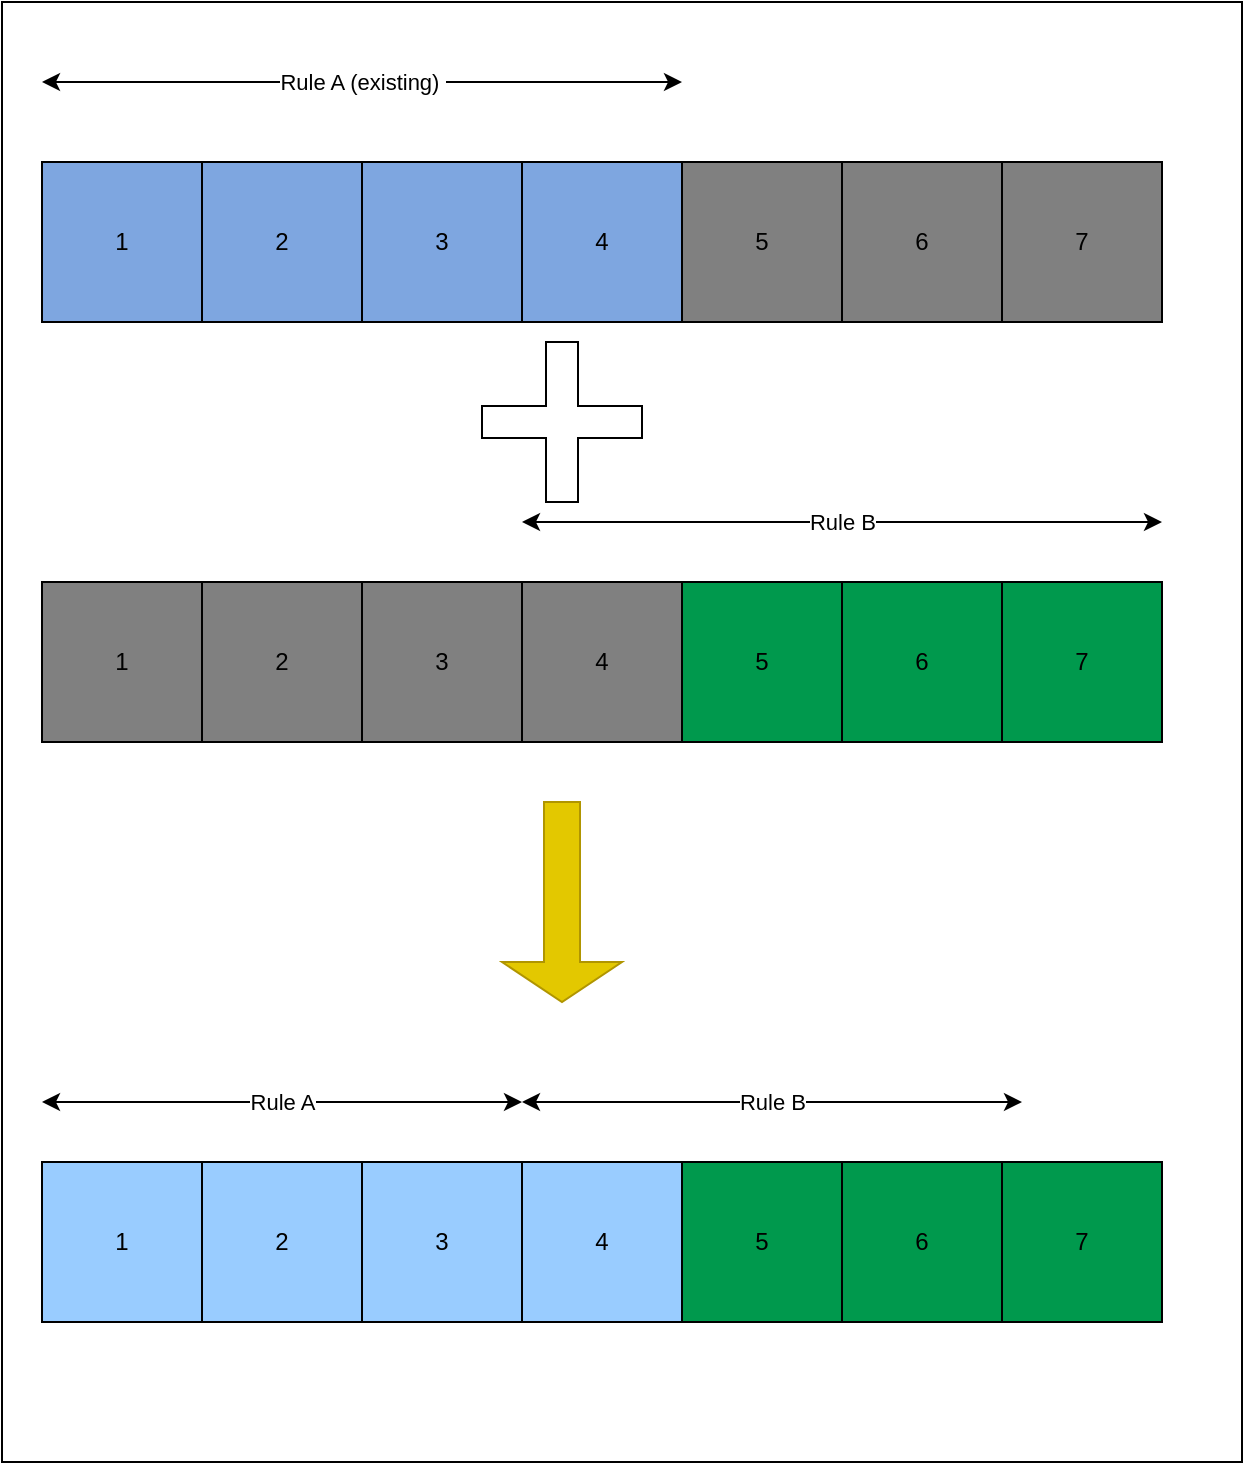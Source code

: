 <mxfile>
    <diagram id="80kIOfM75p1jbL4tFPwc" name="Page-1">
        <mxGraphModel dx="568" dy="537" grid="1" gridSize="10" guides="1" tooltips="1" connect="1" arrows="1" fold="1" page="1" pageScale="1" pageWidth="850" pageHeight="1100" math="0" shadow="0">
            <root>
                <mxCell id="0"/>
                <mxCell id="1" parent="0"/>
                <mxCell id="2" value="" style="rounded=0;whiteSpace=wrap;html=1;" vertex="1" parent="1">
                    <mxGeometry x="20" y="50" width="620" height="730" as="geometry"/>
                </mxCell>
                <mxCell id="3" value="Rule A (existing)&amp;nbsp;" style="endArrow=classic;startArrow=classic;html=1;rounded=0;" edge="1" parent="1">
                    <mxGeometry width="50" height="50" relative="1" as="geometry">
                        <mxPoint x="40" y="90" as="sourcePoint"/>
                        <mxPoint x="360" y="90" as="targetPoint"/>
                    </mxGeometry>
                </mxCell>
                <mxCell id="4" value="1" style="whiteSpace=wrap;html=1;aspect=fixed;fillColor=#7EA6E0;" vertex="1" parent="1">
                    <mxGeometry x="40" y="130" width="80" height="80" as="geometry"/>
                </mxCell>
                <mxCell id="5" value="2" style="whiteSpace=wrap;html=1;aspect=fixed;fillColor=#7EA6E0;" vertex="1" parent="1">
                    <mxGeometry x="120" y="130" width="80" height="80" as="geometry"/>
                </mxCell>
                <mxCell id="6" value="3" style="whiteSpace=wrap;html=1;aspect=fixed;fillColor=#7EA6E0;" vertex="1" parent="1">
                    <mxGeometry x="200" y="130" width="80" height="80" as="geometry"/>
                </mxCell>
                <mxCell id="7" value="4" style="whiteSpace=wrap;html=1;aspect=fixed;fillColor=#7EA6E0;" vertex="1" parent="1">
                    <mxGeometry x="280" y="130" width="80" height="80" as="geometry"/>
                </mxCell>
                <mxCell id="8" value="5" style="whiteSpace=wrap;html=1;aspect=fixed;fillColor=#808080;" vertex="1" parent="1">
                    <mxGeometry x="360" y="130" width="80" height="80" as="geometry"/>
                </mxCell>
                <mxCell id="9" value="6" style="whiteSpace=wrap;html=1;aspect=fixed;fillColor=#808080;" vertex="1" parent="1">
                    <mxGeometry x="440" y="130" width="80" height="80" as="geometry"/>
                </mxCell>
                <mxCell id="10" value="7" style="whiteSpace=wrap;html=1;aspect=fixed;fillColor=#808080;" vertex="1" parent="1">
                    <mxGeometry x="520" y="130" width="80" height="80" as="geometry"/>
                </mxCell>
                <mxCell id="11" value="Rule B" style="endArrow=classic;startArrow=classic;html=1;rounded=0;" edge="1" parent="1">
                    <mxGeometry width="50" height="50" relative="1" as="geometry">
                        <mxPoint x="280" y="310" as="sourcePoint"/>
                        <mxPoint x="600" y="310" as="targetPoint"/>
                    </mxGeometry>
                </mxCell>
                <mxCell id="12" value="1" style="whiteSpace=wrap;html=1;aspect=fixed;fillColor=#808080;" vertex="1" parent="1">
                    <mxGeometry x="40" y="340" width="80" height="80" as="geometry"/>
                </mxCell>
                <mxCell id="13" value="2" style="whiteSpace=wrap;html=1;aspect=fixed;fillColor=#808080;" vertex="1" parent="1">
                    <mxGeometry x="120" y="340" width="80" height="80" as="geometry"/>
                </mxCell>
                <mxCell id="14" value="3" style="whiteSpace=wrap;html=1;aspect=fixed;fillColor=#808080;" vertex="1" parent="1">
                    <mxGeometry x="200" y="340" width="80" height="80" as="geometry"/>
                </mxCell>
                <mxCell id="15" value="4" style="whiteSpace=wrap;html=1;aspect=fixed;fillColor=#808080;" vertex="1" parent="1">
                    <mxGeometry x="280" y="340" width="80" height="80" as="geometry"/>
                </mxCell>
                <mxCell id="16" value="5" style="whiteSpace=wrap;html=1;aspect=fixed;fillColor=#00994D;" vertex="1" parent="1">
                    <mxGeometry x="360" y="340" width="80" height="80" as="geometry"/>
                </mxCell>
                <mxCell id="17" value="6" style="whiteSpace=wrap;html=1;aspect=fixed;fillColor=#00994D;" vertex="1" parent="1">
                    <mxGeometry x="440" y="340" width="80" height="80" as="geometry"/>
                </mxCell>
                <mxCell id="18" value="7" style="whiteSpace=wrap;html=1;aspect=fixed;fillColor=#00994D;" vertex="1" parent="1">
                    <mxGeometry x="520" y="340" width="80" height="80" as="geometry"/>
                </mxCell>
                <mxCell id="19" value="" style="shape=cross;whiteSpace=wrap;html=1;" vertex="1" parent="1">
                    <mxGeometry x="260" y="220" width="80" height="80" as="geometry"/>
                </mxCell>
                <mxCell id="20" value="" style="shape=singleArrow;direction=south;whiteSpace=wrap;html=1;strokeColor=#B09500;fillColor=#e3c800;fontColor=#000000;" vertex="1" parent="1">
                    <mxGeometry x="270" y="450" width="60" height="100" as="geometry"/>
                </mxCell>
                <mxCell id="21" value="1" style="whiteSpace=wrap;html=1;aspect=fixed;fillColor=#99CCFF;" vertex="1" parent="1">
                    <mxGeometry x="40" y="630" width="80" height="80" as="geometry"/>
                </mxCell>
                <mxCell id="22" value="2" style="whiteSpace=wrap;html=1;aspect=fixed;fillColor=#99CCFF;" vertex="1" parent="1">
                    <mxGeometry x="120" y="630" width="80" height="80" as="geometry"/>
                </mxCell>
                <mxCell id="23" value="3" style="whiteSpace=wrap;html=1;aspect=fixed;fillColor=#99CCFF;" vertex="1" parent="1">
                    <mxGeometry x="200" y="630" width="80" height="80" as="geometry"/>
                </mxCell>
                <mxCell id="24" value="4" style="whiteSpace=wrap;html=1;aspect=fixed;fillColor=#99CCFF;" vertex="1" parent="1">
                    <mxGeometry x="280" y="630" width="80" height="80" as="geometry"/>
                </mxCell>
                <mxCell id="25" value="5" style="whiteSpace=wrap;html=1;aspect=fixed;fillColor=#00994D;" vertex="1" parent="1">
                    <mxGeometry x="360" y="630" width="80" height="80" as="geometry"/>
                </mxCell>
                <mxCell id="26" value="6" style="whiteSpace=wrap;html=1;aspect=fixed;fillColor=#00994D;" vertex="1" parent="1">
                    <mxGeometry x="440" y="630" width="80" height="80" as="geometry"/>
                </mxCell>
                <mxCell id="27" value="7" style="whiteSpace=wrap;html=1;aspect=fixed;fillColor=#00994D;" vertex="1" parent="1">
                    <mxGeometry x="520" y="630" width="80" height="80" as="geometry"/>
                </mxCell>
                <mxCell id="28" value="Rule A" style="endArrow=classic;startArrow=classic;html=1;rounded=0;" edge="1" parent="1">
                    <mxGeometry width="50" height="50" relative="1" as="geometry">
                        <mxPoint x="40" y="600" as="sourcePoint"/>
                        <mxPoint x="280" y="600" as="targetPoint"/>
                    </mxGeometry>
                </mxCell>
                <mxCell id="29" value="Rule B" style="endArrow=classic;startArrow=classic;html=1;rounded=0;" edge="1" parent="1">
                    <mxGeometry width="50" height="50" relative="1" as="geometry">
                        <mxPoint x="280" y="600" as="sourcePoint"/>
                        <mxPoint x="530" y="600" as="targetPoint"/>
                    </mxGeometry>
                </mxCell>
            </root>
        </mxGraphModel>
    </diagram>
</mxfile>